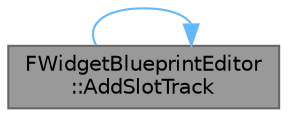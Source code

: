 digraph "FWidgetBlueprintEditor::AddSlotTrack"
{
 // INTERACTIVE_SVG=YES
 // LATEX_PDF_SIZE
  bgcolor="transparent";
  edge [fontname=Helvetica,fontsize=10,labelfontname=Helvetica,labelfontsize=10];
  node [fontname=Helvetica,fontsize=10,shape=box,height=0.2,width=0.4];
  rankdir="RL";
  Node1 [id="Node000001",label="FWidgetBlueprintEditor\l::AddSlotTrack",height=0.2,width=0.4,color="gray40", fillcolor="grey60", style="filled", fontcolor="black",tooltip="Add an animation track for the supplied slot to the current animation."];
  Node1 -> Node1 [id="edge1_Node000001_Node000001",dir="back",color="steelblue1",style="solid",tooltip=" "];
}
